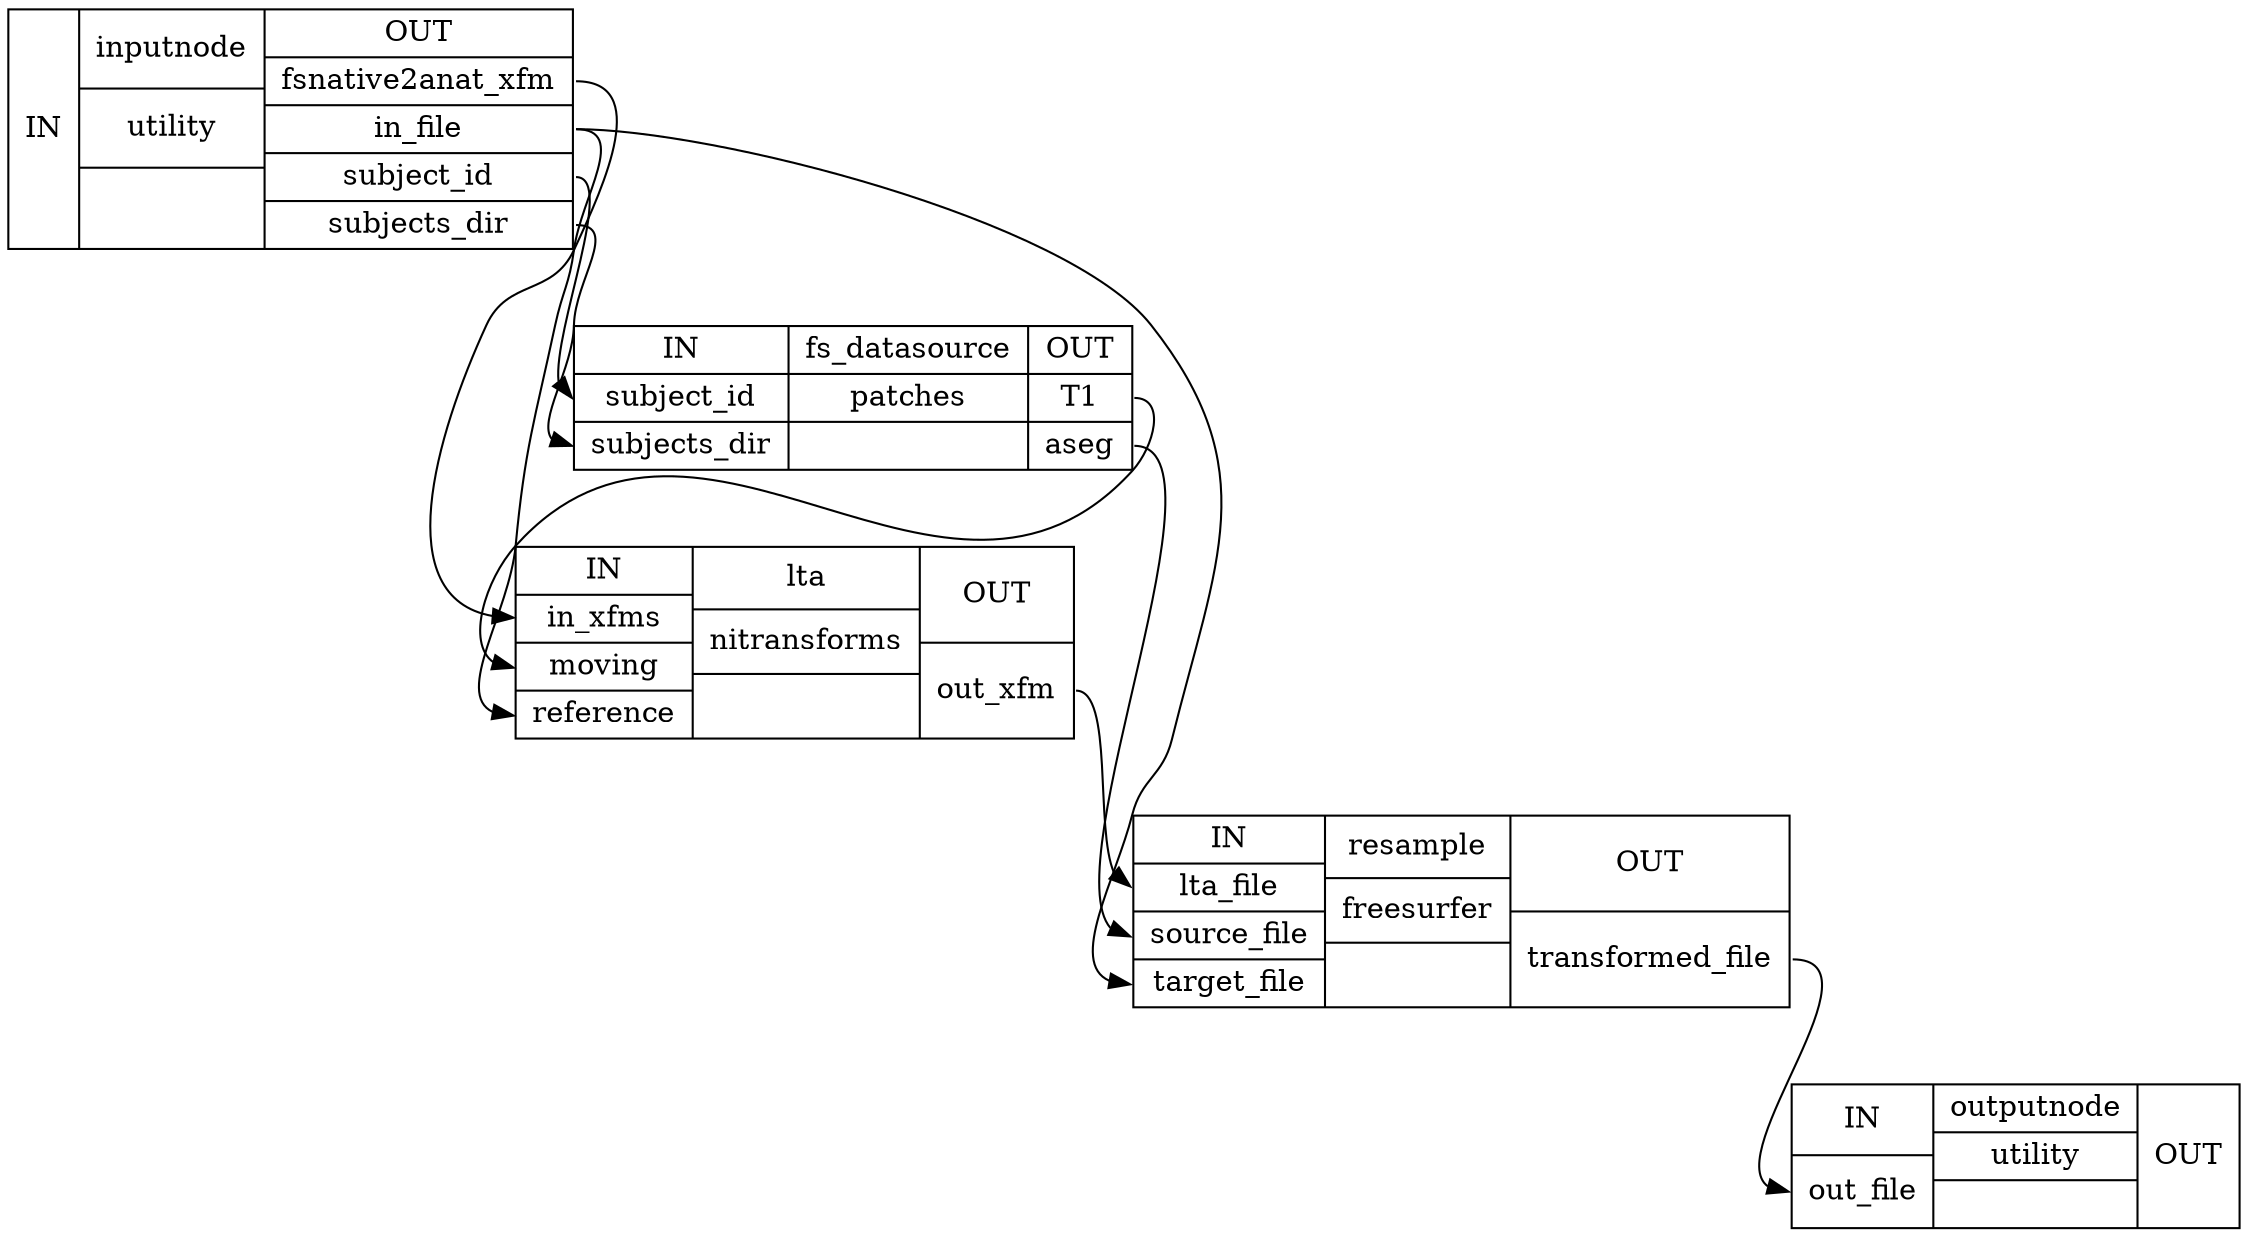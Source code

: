 digraph structs {
node [shape=record];
segs_to_native_wf_aseginputnode [label="{IN}|{ inputnode | utility |  }|{OUT|<outfsnative2anatxfm> fsnative2anat_xfm|<outinfile> in_file|<outsubjectid> subject_id|<outsubjectsdir> subjects_dir}"];
segs_to_native_wf_asegfs_datasource [label="{IN|<insubjectid> subject_id|<insubjectsdir> subjects_dir}|{ fs_datasource | patches |  }|{OUT|<outT1> T1|<outaseg> aseg}"];
segs_to_native_wf_aseglta [label="{IN|<ininxfms> in_xfms|<inmoving> moving|<inreference> reference}|{ lta | nitransforms |  }|{OUT|<outoutxfm> out_xfm}"];
segs_to_native_wf_asegresample [label="{IN|<inltafile> lta_file|<insourcefile> source_file|<intargetfile> target_file}|{ resample | freesurfer |  }|{OUT|<outtransformedfile> transformed_file}"];
segs_to_native_wf_asegoutputnode [label="{IN|<inoutfile> out_file}|{ outputnode | utility |  }|{OUT}"];
segs_to_native_wf_asegfs_datasource:outT1:e -> segs_to_native_wf_aseglta:inmoving:w;
segs_to_native_wf_asegfs_datasource:outaseg:e -> segs_to_native_wf_asegresample:insourcefile:w;
segs_to_native_wf_aseginputnode:outfsnative2anatxfm:e -> segs_to_native_wf_aseglta:ininxfms:w;
segs_to_native_wf_aseginputnode:outinfile:e -> segs_to_native_wf_aseglta:inreference:w;
segs_to_native_wf_aseginputnode:outinfile:e -> segs_to_native_wf_asegresample:intargetfile:w;
segs_to_native_wf_aseginputnode:outsubjectid:e -> segs_to_native_wf_asegfs_datasource:insubjectid:w;
segs_to_native_wf_aseginputnode:outsubjectsdir:e -> segs_to_native_wf_asegfs_datasource:insubjectsdir:w;
segs_to_native_wf_aseglta:outoutxfm:e -> segs_to_native_wf_asegresample:inltafile:w;
segs_to_native_wf_asegresample:outtransformedfile:e -> segs_to_native_wf_asegoutputnode:inoutfile:w;
}